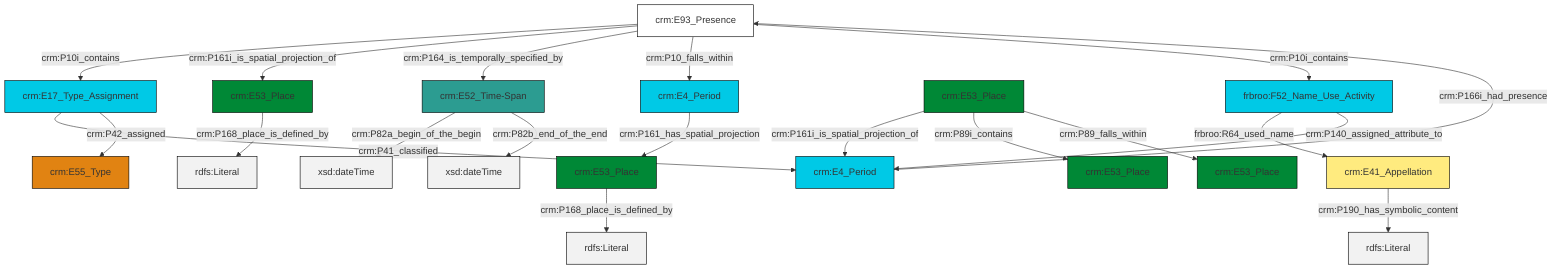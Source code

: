 graph TD
classDef Literal fill:#f2f2f2,stroke:#000000;
classDef CRM_Entity fill:#FFFFFF,stroke:#000000;
classDef Temporal_Entity fill:#00C9E6, stroke:#000000;
classDef Type fill:#E18312, stroke:#000000;
classDef Time-Span fill:#2C9C91, stroke:#000000;
classDef Appellation fill:#FFEB7F, stroke:#000000;
classDef Place fill:#008836, stroke:#000000;
classDef Persistent_Item fill:#B266B2, stroke:#000000;
classDef Conceptual_Object fill:#FFD700, stroke:#000000;
classDef Physical_Thing fill:#D2B48C, stroke:#000000;
classDef Actor fill:#f58aad, stroke:#000000;
classDef PC_Classes fill:#4ce600, stroke:#000000;
classDef Multi fill:#cccccc,stroke:#000000;

0["crm:E93_Presence"]:::CRM_Entity -->|crm:P10i_contains| 1["crm:E17_Type_Assignment"]:::Temporal_Entity
0["crm:E93_Presence"]:::CRM_Entity -->|crm:P161i_is_spatial_projection_of| 6["crm:E53_Place"]:::Place
1["crm:E17_Type_Assignment"]:::Temporal_Entity -->|crm:P41_classified| 7["crm:E4_Period"]:::Temporal_Entity
2["crm:E52_Time-Span"]:::Time-Span -->|crm:P82a_begin_of_the_begin| 8[xsd:dateTime]:::Literal
2["crm:E52_Time-Span"]:::Time-Span -->|crm:P82b_end_of_the_end| 13[xsd:dateTime]:::Literal
0["crm:E93_Presence"]:::CRM_Entity -->|crm:P164_is_temporally_specified_by| 2["crm:E52_Time-Span"]:::Time-Span
16["crm:E4_Period"]:::Temporal_Entity -->|crm:P161_has_spatial_projection| 17["crm:E53_Place"]:::Place
0["crm:E93_Presence"]:::CRM_Entity -->|crm:P10_falls_within| 16["crm:E4_Period"]:::Temporal_Entity
20["crm:E41_Appellation"]:::Appellation -->|crm:P190_has_symbolic_content| 21[rdfs:Literal]:::Literal
11["crm:E53_Place"]:::Place -->|crm:P161i_is_spatial_projection_of| 7["crm:E4_Period"]:::Temporal_Entity
6["crm:E53_Place"]:::Place -->|crm:P168_place_is_defined_by| 22[rdfs:Literal]:::Literal
11["crm:E53_Place"]:::Place -->|crm:P89i_contains| 23["crm:E53_Place"]:::Place
0["crm:E93_Presence"]:::CRM_Entity -->|crm:P10i_contains| 4["frbroo:F52_Name_Use_Activity"]:::Temporal_Entity
7["crm:E4_Period"]:::Temporal_Entity -->|crm:P166i_had_presence| 0["crm:E93_Presence"]:::CRM_Entity
11["crm:E53_Place"]:::Place -->|crm:P89_falls_within| 9["crm:E53_Place"]:::Place
4["frbroo:F52_Name_Use_Activity"]:::Temporal_Entity -->|frbroo:R64_used_name| 20["crm:E41_Appellation"]:::Appellation
4["frbroo:F52_Name_Use_Activity"]:::Temporal_Entity -->|crm:P140_assigned_attribute_to| 7["crm:E4_Period"]:::Temporal_Entity
17["crm:E53_Place"]:::Place -->|crm:P168_place_is_defined_by| 30[rdfs:Literal]:::Literal
1["crm:E17_Type_Assignment"]:::Temporal_Entity -->|crm:P42_assigned| 14["crm:E55_Type"]:::Type